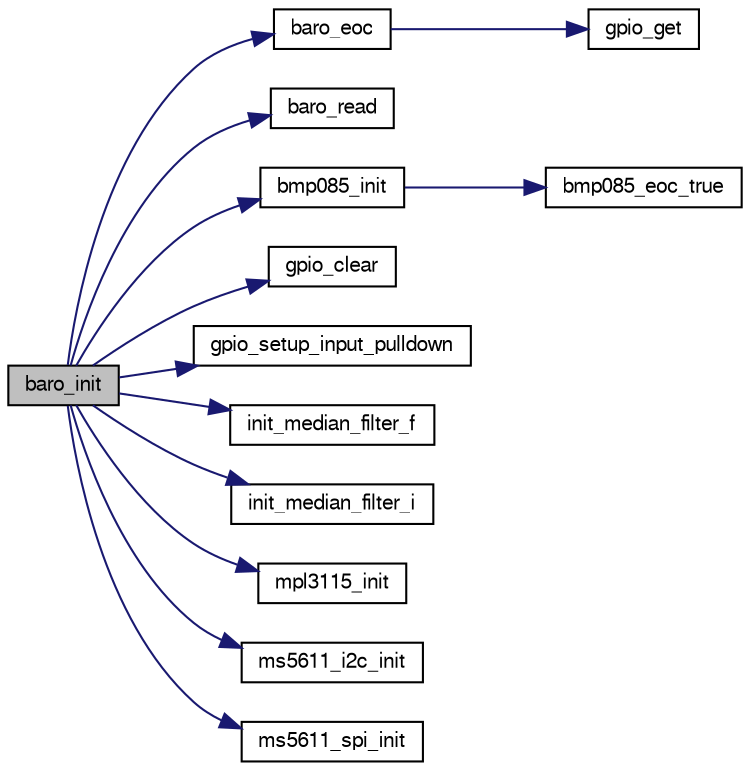 digraph "baro_init"
{
  edge [fontname="FreeSans",fontsize="10",labelfontname="FreeSans",labelfontsize="10"];
  node [fontname="FreeSans",fontsize="10",shape=record];
  rankdir="LR";
  Node1 [label="baro_init",height=0.2,width=0.4,color="black", fillcolor="grey75", style="filled", fontcolor="black"];
  Node1 -> Node2 [color="midnightblue",fontsize="10",style="solid",fontname="FreeSans"];
  Node2 [label="baro_eoc",height=0.2,width=0.4,color="black", fillcolor="white", style="filled",URL="$lia_2baro__board_8c.html#a4f551582db51f22b12e4d07b3fcb600f"];
  Node2 -> Node3 [color="midnightblue",fontsize="10",style="solid",fontname="FreeSans"];
  Node3 [label="gpio_get",height=0.2,width=0.4,color="black", fillcolor="white", style="filled",URL="$chibios_2mcu__periph_2gpio__arch_8h.html#afd6403990094d8cd6010b2e641a977da",tooltip="Get level of a gpio. "];
  Node1 -> Node4 [color="midnightblue",fontsize="10",style="solid",fontname="FreeSans"];
  Node4 [label="baro_read",height=0.2,width=0.4,color="black", fillcolor="white", style="filled",URL="$swing_2baro__board_8c.html#ac92a0c0517ee3a8c9d5eeb7a31fdc316",tooltip="Check baro thread TODO something better ? "];
  Node1 -> Node5 [color="midnightblue",fontsize="10",style="solid",fontname="FreeSans"];
  Node5 [label="bmp085_init",height=0.2,width=0.4,color="black", fillcolor="white", style="filled",URL="$bmp085_8c.html#a0408131d52b918456c36b07d13d6a90f"];
  Node5 -> Node6 [color="midnightblue",fontsize="10",style="solid",fontname="FreeSans"];
  Node6 [label="bmp085_eoc_true",height=0.2,width=0.4,color="black", fillcolor="white", style="filled",URL="$bmp085_8c.html#ab92381db9dcd63fc57502f7ed1b91678",tooltip="Dummy function to always return TRUE on EndOfConversion check. "];
  Node1 -> Node7 [color="midnightblue",fontsize="10",style="solid",fontname="FreeSans"];
  Node7 [label="gpio_clear",height=0.2,width=0.4,color="black", fillcolor="white", style="filled",URL="$chibios_2mcu__periph_2gpio__arch_8h.html#a302a5c9e7203669d0b9db8a2952fe009",tooltip="Clear a gpio output to low level. "];
  Node1 -> Node8 [color="midnightblue",fontsize="10",style="solid",fontname="FreeSans"];
  Node8 [label="gpio_setup_input_pulldown",height=0.2,width=0.4,color="black", fillcolor="white", style="filled",URL="$chibios_2mcu__periph_2gpio__arch_8c.html#a39be1be5c9162dcf8581eb6f9f03b7b1",tooltip="Setup one or more pins of the given GPIO port as inputs with pull down resistors enabled. "];
  Node1 -> Node9 [color="midnightblue",fontsize="10",style="solid",fontname="FreeSans"];
  Node9 [label="init_median_filter_f",height=0.2,width=0.4,color="black", fillcolor="white", style="filled",URL="$median__filter_8h.html#a96f8e995febe47e892b65f0e6ea0bf3c"];
  Node1 -> Node10 [color="midnightblue",fontsize="10",style="solid",fontname="FreeSans"];
  Node10 [label="init_median_filter_i",height=0.2,width=0.4,color="black", fillcolor="white", style="filled",URL="$median__filter_8h.html#a166821d0e610078dfba3fa692d0ae5ca"];
  Node1 -> Node11 [color="midnightblue",fontsize="10",style="solid",fontname="FreeSans"];
  Node11 [label="mpl3115_init",height=0.2,width=0.4,color="black", fillcolor="white", style="filled",URL="$mpl3115_8c.html#a99a5dd8ffadd3cd757fede313accf050"];
  Node1 -> Node12 [color="midnightblue",fontsize="10",style="solid",fontname="FreeSans"];
  Node12 [label="ms5611_i2c_init",height=0.2,width=0.4,color="black", fillcolor="white", style="filled",URL="$ms5611__i2c_8c.html#a17e23c3602297d6edbf19ad6d4bc1d8e"];
  Node1 -> Node13 [color="midnightblue",fontsize="10",style="solid",fontname="FreeSans"];
  Node13 [label="ms5611_spi_init",height=0.2,width=0.4,color="black", fillcolor="white", style="filled",URL="$ms5611__spi_8c.html#ac102daf0219645404f2d06f2d2e49f2d"];
}
